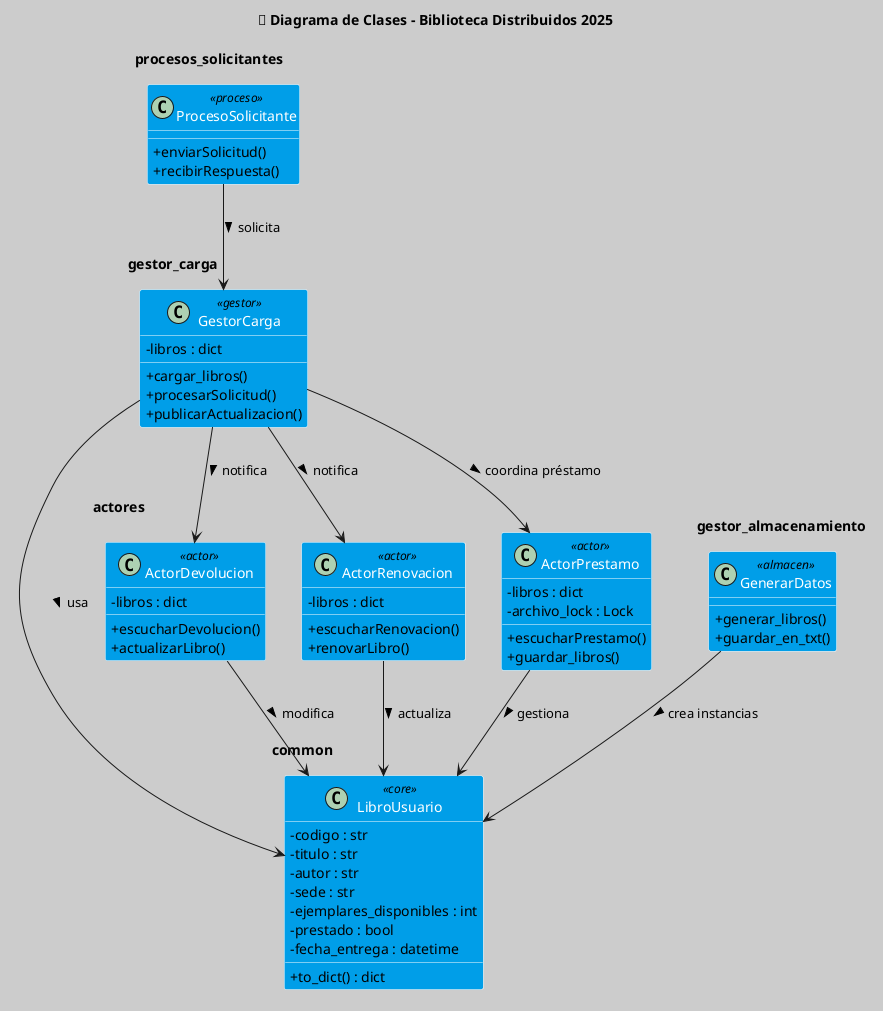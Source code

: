 @startuml
title 📘 Diagrama de Clases - Biblioteca Distribuidos 2025

skinparam classAttributeIconSize 0
skinparam backgroundColor #cccccc
skinparam class {
    BackgroundColor<<core>> #009ee8
    BackgroundColor<<actor>> #009ee8
    BackgroundColor<<gestor>> #009ee8
    BackgroundColor<<proceso>> #009ee8
    BackgroundColor<<almacen>> #009ee8
    BorderColor white
    FontColor white
}
skinparam package {
    BackgroundColor transparent
    BorderColor #cccccc
}

' ==== COMMON ====
package "common" {
    class LibroUsuario <<core>> {
        - codigo : str
        - titulo : str
        - autor : str
        - sede : str
        - ejemplares_disponibles : int
        - prestado : bool
        - fecha_entrega : datetime
        + to_dict() : dict
    }
}

' ==== GESTOR DE CARGA ====
package "gestor_carga" {
    class GestorCarga <<gestor>> {
        - libros : dict
        + cargar_libros()
        + procesarSolicitud()
        + publicarActualizacion()
    }
}

' ==== GESTOR DE ALMACENAMIENTO ====
package "gestor_almacenamiento" {
    class GenerarDatos <<almacen>> {
        + generar_libros()
        + guardar_en_txt()
    }
}

' ==== ACTORES ====
package "actores" {
    class ActorDevolucion <<actor>> {
        - libros : dict
        + escucharDevolucion()
        + actualizarLibro()
    }

    class ActorRenovacion <<actor>> {
        - libros : dict
        + escucharRenovacion()
        + renovarLibro()
    }

    class ActorPrestamo <<actor>> {
        - libros : dict
        - archivo_lock : Lock
        + escucharPrestamo()
        + guardar_libros()
    }
}

' ==== PROCESOS SOLICITANTES ====
package "procesos_solicitantes" {
    class ProcesoSolicitante <<proceso>> {
        + enviarSolicitud()
        + recibirRespuesta()
    }
}

' ==== RELACIONES ====
GestorCarga --> LibroUsuario : usa >
ActorDevolucion --> LibroUsuario : modifica >
ActorRenovacion --> LibroUsuario : actualiza >
ActorPrestamo --> LibroUsuario : gestiona >
ProcesoSolicitante --> GestorCarga : solicita >
GestorCarga --> ActorPrestamo : coordina préstamo >
GestorCarga --> ActorRenovacion : notifica >
GestorCarga --> ActorDevolucion : notifica >
GenerarDatos --> LibroUsuario : crea instancias >

@enduml
